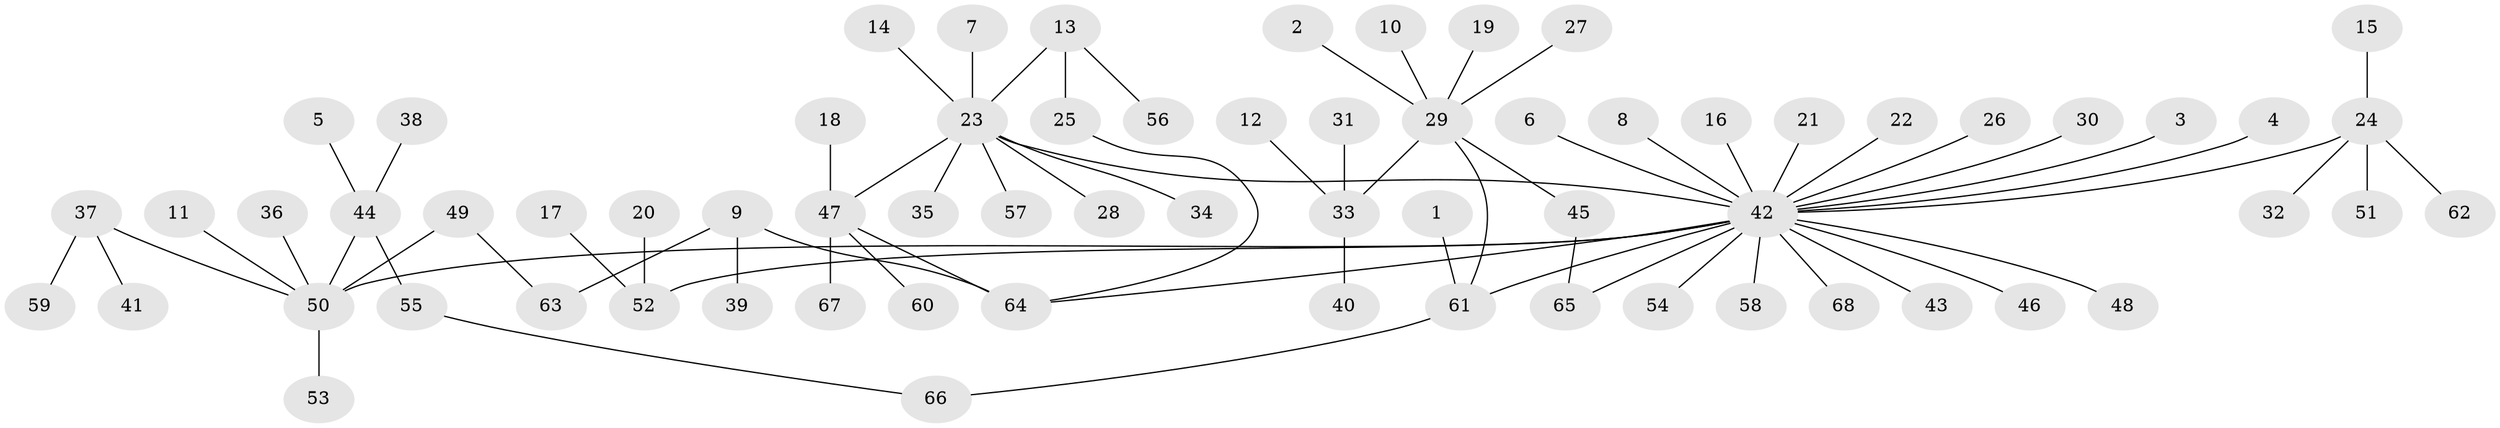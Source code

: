 // original degree distribution, {24: 0.007352941176470588, 6: 0.04411764705882353, 10: 0.022058823529411766, 3: 0.051470588235294115, 5: 0.014705882352941176, 4: 0.022058823529411766, 1: 0.6102941176470589, 2: 0.22058823529411764, 8: 0.007352941176470588}
// Generated by graph-tools (version 1.1) at 2025/01/03/09/25 03:01:55]
// undirected, 68 vertices, 72 edges
graph export_dot {
graph [start="1"]
  node [color=gray90,style=filled];
  1;
  2;
  3;
  4;
  5;
  6;
  7;
  8;
  9;
  10;
  11;
  12;
  13;
  14;
  15;
  16;
  17;
  18;
  19;
  20;
  21;
  22;
  23;
  24;
  25;
  26;
  27;
  28;
  29;
  30;
  31;
  32;
  33;
  34;
  35;
  36;
  37;
  38;
  39;
  40;
  41;
  42;
  43;
  44;
  45;
  46;
  47;
  48;
  49;
  50;
  51;
  52;
  53;
  54;
  55;
  56;
  57;
  58;
  59;
  60;
  61;
  62;
  63;
  64;
  65;
  66;
  67;
  68;
  1 -- 61 [weight=1.0];
  2 -- 29 [weight=1.0];
  3 -- 42 [weight=1.0];
  4 -- 42 [weight=1.0];
  5 -- 44 [weight=1.0];
  6 -- 42 [weight=1.0];
  7 -- 23 [weight=1.0];
  8 -- 42 [weight=1.0];
  9 -- 39 [weight=1.0];
  9 -- 63 [weight=1.0];
  9 -- 64 [weight=1.0];
  10 -- 29 [weight=1.0];
  11 -- 50 [weight=1.0];
  12 -- 33 [weight=1.0];
  13 -- 23 [weight=1.0];
  13 -- 25 [weight=1.0];
  13 -- 56 [weight=1.0];
  14 -- 23 [weight=1.0];
  15 -- 24 [weight=1.0];
  16 -- 42 [weight=1.0];
  17 -- 52 [weight=1.0];
  18 -- 47 [weight=1.0];
  19 -- 29 [weight=1.0];
  20 -- 52 [weight=1.0];
  21 -- 42 [weight=1.0];
  22 -- 42 [weight=1.0];
  23 -- 28 [weight=1.0];
  23 -- 34 [weight=1.0];
  23 -- 35 [weight=1.0];
  23 -- 42 [weight=1.0];
  23 -- 47 [weight=1.0];
  23 -- 57 [weight=1.0];
  24 -- 32 [weight=1.0];
  24 -- 42 [weight=1.0];
  24 -- 51 [weight=1.0];
  24 -- 62 [weight=1.0];
  25 -- 64 [weight=1.0];
  26 -- 42 [weight=1.0];
  27 -- 29 [weight=1.0];
  29 -- 33 [weight=2.0];
  29 -- 45 [weight=1.0];
  29 -- 61 [weight=1.0];
  30 -- 42 [weight=1.0];
  31 -- 33 [weight=1.0];
  33 -- 40 [weight=1.0];
  36 -- 50 [weight=1.0];
  37 -- 41 [weight=1.0];
  37 -- 50 [weight=1.0];
  37 -- 59 [weight=1.0];
  38 -- 44 [weight=1.0];
  42 -- 43 [weight=1.0];
  42 -- 46 [weight=1.0];
  42 -- 48 [weight=1.0];
  42 -- 50 [weight=1.0];
  42 -- 52 [weight=1.0];
  42 -- 54 [weight=1.0];
  42 -- 58 [weight=1.0];
  42 -- 61 [weight=1.0];
  42 -- 64 [weight=1.0];
  42 -- 65 [weight=1.0];
  42 -- 68 [weight=1.0];
  44 -- 50 [weight=1.0];
  44 -- 55 [weight=1.0];
  45 -- 65 [weight=1.0];
  47 -- 60 [weight=1.0];
  47 -- 64 [weight=2.0];
  47 -- 67 [weight=1.0];
  49 -- 50 [weight=1.0];
  49 -- 63 [weight=1.0];
  50 -- 53 [weight=1.0];
  55 -- 66 [weight=1.0];
  61 -- 66 [weight=1.0];
}
